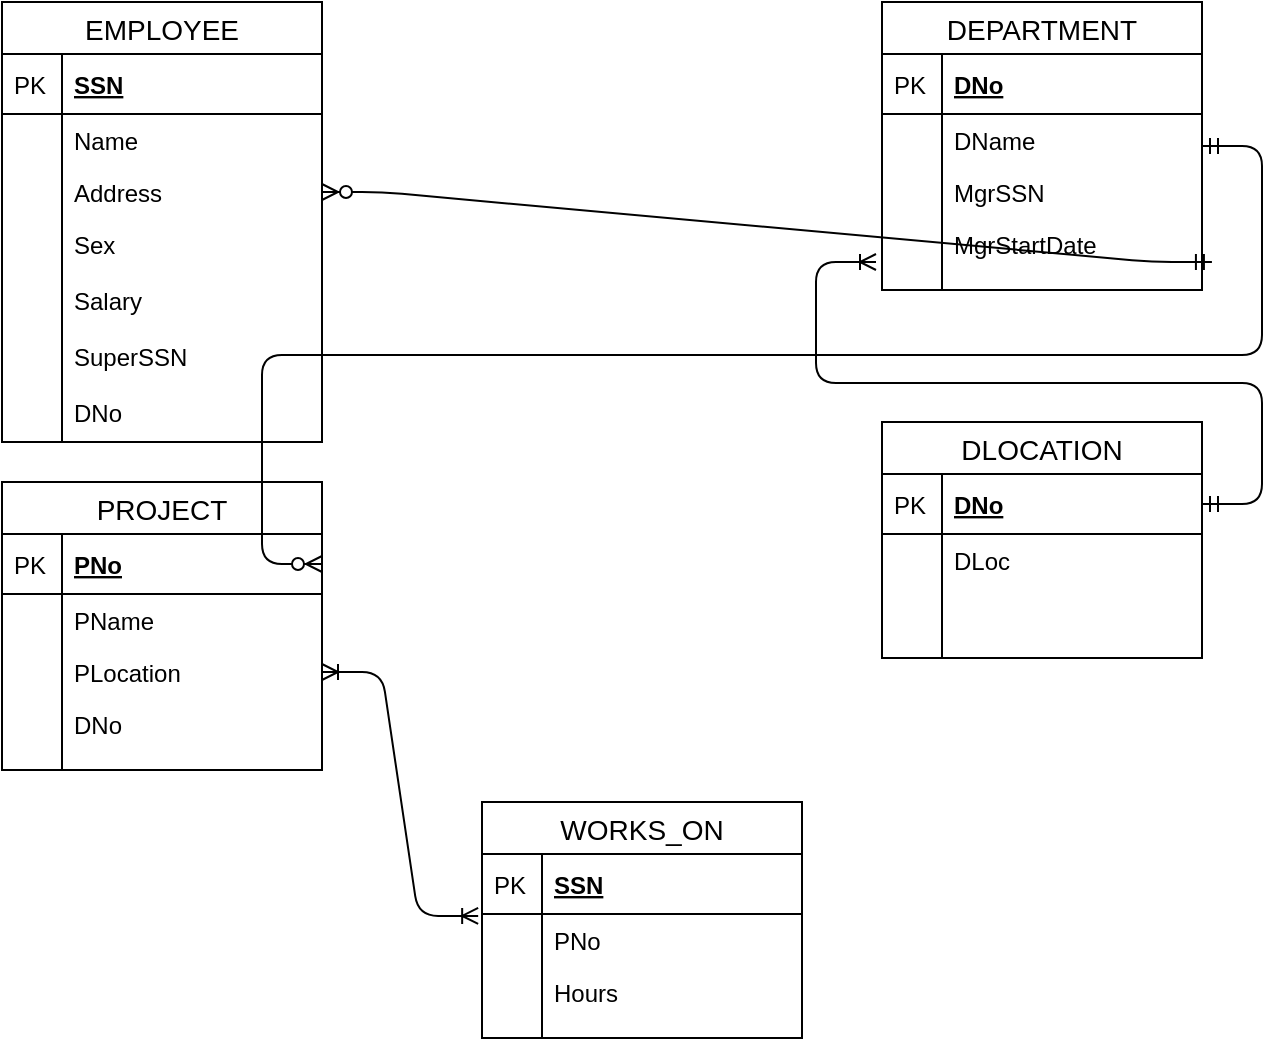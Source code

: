 <mxfile version="13.0.3" type="device"><diagram id="vXq6Pj31tSzFhl0ey8RD" name="Page-1"><mxGraphModel dx="816" dy="504" grid="1" gridSize="10" guides="1" tooltips="1" connect="1" arrows="1" fold="1" page="1" pageScale="1" pageWidth="850" pageHeight="1100" math="0" shadow="0"><root><mxCell id="0"/><mxCell id="1" parent="0"/><mxCell id="fgu2zTStCWvnSSHZ_VWZ-1" value="EMPLOYEE" style="swimlane;fontStyle=0;childLayout=stackLayout;horizontal=1;startSize=26;horizontalStack=0;resizeParent=1;resizeParentMax=0;resizeLast=0;collapsible=1;marginBottom=0;align=center;fontSize=14;" vertex="1" parent="1"><mxGeometry x="40" y="40" width="160" height="220" as="geometry"/></mxCell><mxCell id="fgu2zTStCWvnSSHZ_VWZ-2" value="SSN" style="shape=partialRectangle;top=0;left=0;right=0;bottom=1;align=left;verticalAlign=middle;fillColor=none;spacingLeft=34;spacingRight=4;overflow=hidden;rotatable=0;points=[[0,0.5],[1,0.5]];portConstraint=eastwest;dropTarget=0;fontStyle=5;fontSize=12;" vertex="1" parent="fgu2zTStCWvnSSHZ_VWZ-1"><mxGeometry y="26" width="160" height="30" as="geometry"/></mxCell><mxCell id="fgu2zTStCWvnSSHZ_VWZ-3" value="PK" style="shape=partialRectangle;top=0;left=0;bottom=0;fillColor=none;align=left;verticalAlign=middle;spacingLeft=4;spacingRight=4;overflow=hidden;rotatable=0;points=[];portConstraint=eastwest;part=1;fontSize=12;" vertex="1" connectable="0" parent="fgu2zTStCWvnSSHZ_VWZ-2"><mxGeometry width="30" height="30" as="geometry"/></mxCell><mxCell id="fgu2zTStCWvnSSHZ_VWZ-4" value="Name" style="shape=partialRectangle;top=0;left=0;right=0;bottom=0;align=left;verticalAlign=top;fillColor=none;spacingLeft=34;spacingRight=4;overflow=hidden;rotatable=0;points=[[0,0.5],[1,0.5]];portConstraint=eastwest;dropTarget=0;fontSize=12;" vertex="1" parent="fgu2zTStCWvnSSHZ_VWZ-1"><mxGeometry y="56" width="160" height="26" as="geometry"/></mxCell><mxCell id="fgu2zTStCWvnSSHZ_VWZ-5" value="" style="shape=partialRectangle;top=0;left=0;bottom=0;fillColor=none;align=left;verticalAlign=top;spacingLeft=4;spacingRight=4;overflow=hidden;rotatable=0;points=[];portConstraint=eastwest;part=1;fontSize=12;" vertex="1" connectable="0" parent="fgu2zTStCWvnSSHZ_VWZ-4"><mxGeometry width="30" height="26" as="geometry"/></mxCell><mxCell id="fgu2zTStCWvnSSHZ_VWZ-6" value="Address" style="shape=partialRectangle;top=0;left=0;right=0;bottom=0;align=left;verticalAlign=top;fillColor=none;spacingLeft=34;spacingRight=4;overflow=hidden;rotatable=0;points=[[0,0.5],[1,0.5]];portConstraint=eastwest;dropTarget=0;fontSize=12;" vertex="1" parent="fgu2zTStCWvnSSHZ_VWZ-1"><mxGeometry y="82" width="160" height="26" as="geometry"/></mxCell><mxCell id="fgu2zTStCWvnSSHZ_VWZ-7" value="" style="shape=partialRectangle;top=0;left=0;bottom=0;fillColor=none;align=left;verticalAlign=top;spacingLeft=4;spacingRight=4;overflow=hidden;rotatable=0;points=[];portConstraint=eastwest;part=1;fontSize=12;" vertex="1" connectable="0" parent="fgu2zTStCWvnSSHZ_VWZ-6"><mxGeometry width="30" height="26" as="geometry"/></mxCell><mxCell id="fgu2zTStCWvnSSHZ_VWZ-8" value="Sex&#10;&#10;Salary&#10;&#10;SuperSSN&#10;&#10;DNo&#10;&#10;" style="shape=partialRectangle;top=0;left=0;right=0;bottom=0;align=left;verticalAlign=top;fillColor=none;spacingLeft=34;spacingRight=4;overflow=hidden;rotatable=0;points=[[0,0.5],[1,0.5]];portConstraint=eastwest;dropTarget=0;fontSize=12;" vertex="1" parent="fgu2zTStCWvnSSHZ_VWZ-1"><mxGeometry y="108" width="160" height="112" as="geometry"/></mxCell><mxCell id="fgu2zTStCWvnSSHZ_VWZ-9" value="" style="shape=partialRectangle;top=0;left=0;bottom=0;fillColor=none;align=left;verticalAlign=top;spacingLeft=4;spacingRight=4;overflow=hidden;rotatable=0;points=[];portConstraint=eastwest;part=1;fontSize=12;" vertex="1" connectable="0" parent="fgu2zTStCWvnSSHZ_VWZ-8"><mxGeometry width="30" height="112" as="geometry"/></mxCell><mxCell id="fgu2zTStCWvnSSHZ_VWZ-14" value="DEPARTMENT" style="swimlane;fontStyle=0;childLayout=stackLayout;horizontal=1;startSize=26;horizontalStack=0;resizeParent=1;resizeParentMax=0;resizeLast=0;collapsible=1;marginBottom=0;align=center;fontSize=14;" vertex="1" parent="1"><mxGeometry x="480" y="40" width="160" height="144" as="geometry"/></mxCell><mxCell id="fgu2zTStCWvnSSHZ_VWZ-15" value="DNo" style="shape=partialRectangle;top=0;left=0;right=0;bottom=1;align=left;verticalAlign=middle;fillColor=none;spacingLeft=34;spacingRight=4;overflow=hidden;rotatable=0;points=[[0,0.5],[1,0.5]];portConstraint=eastwest;dropTarget=0;fontStyle=5;fontSize=12;" vertex="1" parent="fgu2zTStCWvnSSHZ_VWZ-14"><mxGeometry y="26" width="160" height="30" as="geometry"/></mxCell><mxCell id="fgu2zTStCWvnSSHZ_VWZ-16" value="PK" style="shape=partialRectangle;top=0;left=0;bottom=0;fillColor=none;align=left;verticalAlign=middle;spacingLeft=4;spacingRight=4;overflow=hidden;rotatable=0;points=[];portConstraint=eastwest;part=1;fontSize=12;" vertex="1" connectable="0" parent="fgu2zTStCWvnSSHZ_VWZ-15"><mxGeometry width="30" height="30" as="geometry"/></mxCell><mxCell id="fgu2zTStCWvnSSHZ_VWZ-17" value="DName" style="shape=partialRectangle;top=0;left=0;right=0;bottom=0;align=left;verticalAlign=top;fillColor=none;spacingLeft=34;spacingRight=4;overflow=hidden;rotatable=0;points=[[0,0.5],[1,0.5]];portConstraint=eastwest;dropTarget=0;fontSize=12;" vertex="1" parent="fgu2zTStCWvnSSHZ_VWZ-14"><mxGeometry y="56" width="160" height="26" as="geometry"/></mxCell><mxCell id="fgu2zTStCWvnSSHZ_VWZ-18" value="" style="shape=partialRectangle;top=0;left=0;bottom=0;fillColor=none;align=left;verticalAlign=top;spacingLeft=4;spacingRight=4;overflow=hidden;rotatable=0;points=[];portConstraint=eastwest;part=1;fontSize=12;" vertex="1" connectable="0" parent="fgu2zTStCWvnSSHZ_VWZ-17"><mxGeometry width="30" height="26" as="geometry"/></mxCell><mxCell id="fgu2zTStCWvnSSHZ_VWZ-19" value="MgrSSN" style="shape=partialRectangle;top=0;left=0;right=0;bottom=0;align=left;verticalAlign=top;fillColor=none;spacingLeft=34;spacingRight=4;overflow=hidden;rotatable=0;points=[[0,0.5],[1,0.5]];portConstraint=eastwest;dropTarget=0;fontSize=12;" vertex="1" parent="fgu2zTStCWvnSSHZ_VWZ-14"><mxGeometry y="82" width="160" height="26" as="geometry"/></mxCell><mxCell id="fgu2zTStCWvnSSHZ_VWZ-20" value="" style="shape=partialRectangle;top=0;left=0;bottom=0;fillColor=none;align=left;verticalAlign=top;spacingLeft=4;spacingRight=4;overflow=hidden;rotatable=0;points=[];portConstraint=eastwest;part=1;fontSize=12;" vertex="1" connectable="0" parent="fgu2zTStCWvnSSHZ_VWZ-19"><mxGeometry width="30" height="26" as="geometry"/></mxCell><mxCell id="fgu2zTStCWvnSSHZ_VWZ-21" value="MgrStartDate" style="shape=partialRectangle;top=0;left=0;right=0;bottom=0;align=left;verticalAlign=top;fillColor=none;spacingLeft=34;spacingRight=4;overflow=hidden;rotatable=0;points=[[0,0.5],[1,0.5]];portConstraint=eastwest;dropTarget=0;fontSize=12;" vertex="1" parent="fgu2zTStCWvnSSHZ_VWZ-14"><mxGeometry y="108" width="160" height="26" as="geometry"/></mxCell><mxCell id="fgu2zTStCWvnSSHZ_VWZ-22" value="" style="shape=partialRectangle;top=0;left=0;bottom=0;fillColor=none;align=left;verticalAlign=top;spacingLeft=4;spacingRight=4;overflow=hidden;rotatable=0;points=[];portConstraint=eastwest;part=1;fontSize=12;" vertex="1" connectable="0" parent="fgu2zTStCWvnSSHZ_VWZ-21"><mxGeometry width="30" height="26" as="geometry"/></mxCell><mxCell id="fgu2zTStCWvnSSHZ_VWZ-23" value="" style="shape=partialRectangle;top=0;left=0;right=0;bottom=0;align=left;verticalAlign=top;fillColor=none;spacingLeft=34;spacingRight=4;overflow=hidden;rotatable=0;points=[[0,0.5],[1,0.5]];portConstraint=eastwest;dropTarget=0;fontSize=12;" vertex="1" parent="fgu2zTStCWvnSSHZ_VWZ-14"><mxGeometry y="134" width="160" height="10" as="geometry"/></mxCell><mxCell id="fgu2zTStCWvnSSHZ_VWZ-24" value="" style="shape=partialRectangle;top=0;left=0;bottom=0;fillColor=none;align=left;verticalAlign=top;spacingLeft=4;spacingRight=4;overflow=hidden;rotatable=0;points=[];portConstraint=eastwest;part=1;fontSize=12;" vertex="1" connectable="0" parent="fgu2zTStCWvnSSHZ_VWZ-23"><mxGeometry width="30" height="10" as="geometry"/></mxCell><mxCell id="fgu2zTStCWvnSSHZ_VWZ-26" value="DLOCATION" style="swimlane;fontStyle=0;childLayout=stackLayout;horizontal=1;startSize=26;horizontalStack=0;resizeParent=1;resizeParentMax=0;resizeLast=0;collapsible=1;marginBottom=0;align=center;fontSize=14;" vertex="1" parent="1"><mxGeometry x="480" y="250" width="160" height="118" as="geometry"/></mxCell><mxCell id="fgu2zTStCWvnSSHZ_VWZ-27" value="DNo" style="shape=partialRectangle;top=0;left=0;right=0;bottom=1;align=left;verticalAlign=middle;fillColor=none;spacingLeft=34;spacingRight=4;overflow=hidden;rotatable=0;points=[[0,0.5],[1,0.5]];portConstraint=eastwest;dropTarget=0;fontStyle=5;fontSize=12;" vertex="1" parent="fgu2zTStCWvnSSHZ_VWZ-26"><mxGeometry y="26" width="160" height="30" as="geometry"/></mxCell><mxCell id="fgu2zTStCWvnSSHZ_VWZ-28" value="PK" style="shape=partialRectangle;top=0;left=0;bottom=0;fillColor=none;align=left;verticalAlign=middle;spacingLeft=4;spacingRight=4;overflow=hidden;rotatable=0;points=[];portConstraint=eastwest;part=1;fontSize=12;" vertex="1" connectable="0" parent="fgu2zTStCWvnSSHZ_VWZ-27"><mxGeometry width="30" height="30" as="geometry"/></mxCell><mxCell id="fgu2zTStCWvnSSHZ_VWZ-29" value="DLoc" style="shape=partialRectangle;top=0;left=0;right=0;bottom=0;align=left;verticalAlign=top;fillColor=none;spacingLeft=34;spacingRight=4;overflow=hidden;rotatable=0;points=[[0,0.5],[1,0.5]];portConstraint=eastwest;dropTarget=0;fontSize=12;" vertex="1" parent="fgu2zTStCWvnSSHZ_VWZ-26"><mxGeometry y="56" width="160" height="26" as="geometry"/></mxCell><mxCell id="fgu2zTStCWvnSSHZ_VWZ-30" value="" style="shape=partialRectangle;top=0;left=0;bottom=0;fillColor=none;align=left;verticalAlign=top;spacingLeft=4;spacingRight=4;overflow=hidden;rotatable=0;points=[];portConstraint=eastwest;part=1;fontSize=12;" vertex="1" connectable="0" parent="fgu2zTStCWvnSSHZ_VWZ-29"><mxGeometry width="30" height="26" as="geometry"/></mxCell><mxCell id="fgu2zTStCWvnSSHZ_VWZ-31" value="" style="shape=partialRectangle;top=0;left=0;right=0;bottom=0;align=left;verticalAlign=top;fillColor=none;spacingLeft=34;spacingRight=4;overflow=hidden;rotatable=0;points=[[0,0.5],[1,0.5]];portConstraint=eastwest;dropTarget=0;fontSize=12;" vertex="1" parent="fgu2zTStCWvnSSHZ_VWZ-26"><mxGeometry y="82" width="160" height="26" as="geometry"/></mxCell><mxCell id="fgu2zTStCWvnSSHZ_VWZ-32" value="" style="shape=partialRectangle;top=0;left=0;bottom=0;fillColor=none;align=left;verticalAlign=top;spacingLeft=4;spacingRight=4;overflow=hidden;rotatable=0;points=[];portConstraint=eastwest;part=1;fontSize=12;" vertex="1" connectable="0" parent="fgu2zTStCWvnSSHZ_VWZ-31"><mxGeometry width="30" height="26" as="geometry"/></mxCell><mxCell id="fgu2zTStCWvnSSHZ_VWZ-35" value="" style="shape=partialRectangle;top=0;left=0;right=0;bottom=0;align=left;verticalAlign=top;fillColor=none;spacingLeft=34;spacingRight=4;overflow=hidden;rotatable=0;points=[[0,0.5],[1,0.5]];portConstraint=eastwest;dropTarget=0;fontSize=12;" vertex="1" parent="fgu2zTStCWvnSSHZ_VWZ-26"><mxGeometry y="108" width="160" height="10" as="geometry"/></mxCell><mxCell id="fgu2zTStCWvnSSHZ_VWZ-36" value="" style="shape=partialRectangle;top=0;left=0;bottom=0;fillColor=none;align=left;verticalAlign=top;spacingLeft=4;spacingRight=4;overflow=hidden;rotatable=0;points=[];portConstraint=eastwest;part=1;fontSize=12;" vertex="1" connectable="0" parent="fgu2zTStCWvnSSHZ_VWZ-35"><mxGeometry width="30" height="10" as="geometry"/></mxCell><mxCell id="fgu2zTStCWvnSSHZ_VWZ-37" value="PROJECT" style="swimlane;fontStyle=0;childLayout=stackLayout;horizontal=1;startSize=26;horizontalStack=0;resizeParent=1;resizeParentMax=0;resizeLast=0;collapsible=1;marginBottom=0;align=center;fontSize=14;" vertex="1" parent="1"><mxGeometry x="40" y="280" width="160" height="144" as="geometry"/></mxCell><mxCell id="fgu2zTStCWvnSSHZ_VWZ-63" value="PNo" style="shape=partialRectangle;top=0;left=0;right=0;bottom=1;align=left;verticalAlign=middle;fillColor=none;spacingLeft=34;spacingRight=4;overflow=hidden;rotatable=0;points=[[0,0.5],[1,0.5]];portConstraint=eastwest;dropTarget=0;fontStyle=5;fontSize=12;" vertex="1" parent="fgu2zTStCWvnSSHZ_VWZ-37"><mxGeometry y="26" width="160" height="30" as="geometry"/></mxCell><mxCell id="fgu2zTStCWvnSSHZ_VWZ-64" value="PK" style="shape=partialRectangle;top=0;left=0;bottom=0;fillColor=none;align=left;verticalAlign=middle;spacingLeft=4;spacingRight=4;overflow=hidden;rotatable=0;points=[];portConstraint=eastwest;part=1;fontSize=12;" vertex="1" connectable="0" parent="fgu2zTStCWvnSSHZ_VWZ-63"><mxGeometry width="30" height="30" as="geometry"/></mxCell><mxCell id="fgu2zTStCWvnSSHZ_VWZ-40" value="PName" style="shape=partialRectangle;top=0;left=0;right=0;bottom=0;align=left;verticalAlign=top;fillColor=none;spacingLeft=34;spacingRight=4;overflow=hidden;rotatable=0;points=[[0,0.5],[1,0.5]];portConstraint=eastwest;dropTarget=0;fontSize=12;" vertex="1" parent="fgu2zTStCWvnSSHZ_VWZ-37"><mxGeometry y="56" width="160" height="26" as="geometry"/></mxCell><mxCell id="fgu2zTStCWvnSSHZ_VWZ-41" value="" style="shape=partialRectangle;top=0;left=0;bottom=0;fillColor=none;align=left;verticalAlign=top;spacingLeft=4;spacingRight=4;overflow=hidden;rotatable=0;points=[];portConstraint=eastwest;part=1;fontSize=12;" vertex="1" connectable="0" parent="fgu2zTStCWvnSSHZ_VWZ-40"><mxGeometry width="30" height="26" as="geometry"/></mxCell><mxCell id="fgu2zTStCWvnSSHZ_VWZ-42" value="PLocation" style="shape=partialRectangle;top=0;left=0;right=0;bottom=0;align=left;verticalAlign=top;fillColor=none;spacingLeft=34;spacingRight=4;overflow=hidden;rotatable=0;points=[[0,0.5],[1,0.5]];portConstraint=eastwest;dropTarget=0;fontSize=12;" vertex="1" parent="fgu2zTStCWvnSSHZ_VWZ-37"><mxGeometry y="82" width="160" height="26" as="geometry"/></mxCell><mxCell id="fgu2zTStCWvnSSHZ_VWZ-43" value="" style="shape=partialRectangle;top=0;left=0;bottom=0;fillColor=none;align=left;verticalAlign=top;spacingLeft=4;spacingRight=4;overflow=hidden;rotatable=0;points=[];portConstraint=eastwest;part=1;fontSize=12;" vertex="1" connectable="0" parent="fgu2zTStCWvnSSHZ_VWZ-42"><mxGeometry width="30" height="26" as="geometry"/></mxCell><mxCell id="fgu2zTStCWvnSSHZ_VWZ-44" value="DNo" style="shape=partialRectangle;top=0;left=0;right=0;bottom=0;align=left;verticalAlign=top;fillColor=none;spacingLeft=34;spacingRight=4;overflow=hidden;rotatable=0;points=[[0,0.5],[1,0.5]];portConstraint=eastwest;dropTarget=0;fontSize=12;" vertex="1" parent="fgu2zTStCWvnSSHZ_VWZ-37"><mxGeometry y="108" width="160" height="26" as="geometry"/></mxCell><mxCell id="fgu2zTStCWvnSSHZ_VWZ-45" value="" style="shape=partialRectangle;top=0;left=0;bottom=0;fillColor=none;align=left;verticalAlign=top;spacingLeft=4;spacingRight=4;overflow=hidden;rotatable=0;points=[];portConstraint=eastwest;part=1;fontSize=12;" vertex="1" connectable="0" parent="fgu2zTStCWvnSSHZ_VWZ-44"><mxGeometry width="30" height="26" as="geometry"/></mxCell><mxCell id="fgu2zTStCWvnSSHZ_VWZ-46" value="" style="shape=partialRectangle;top=0;left=0;right=0;bottom=0;align=left;verticalAlign=top;fillColor=none;spacingLeft=34;spacingRight=4;overflow=hidden;rotatable=0;points=[[0,0.5],[1,0.5]];portConstraint=eastwest;dropTarget=0;fontSize=12;" vertex="1" parent="fgu2zTStCWvnSSHZ_VWZ-37"><mxGeometry y="134" width="160" height="10" as="geometry"/></mxCell><mxCell id="fgu2zTStCWvnSSHZ_VWZ-47" value="" style="shape=partialRectangle;top=0;left=0;bottom=0;fillColor=none;align=left;verticalAlign=top;spacingLeft=4;spacingRight=4;overflow=hidden;rotatable=0;points=[];portConstraint=eastwest;part=1;fontSize=12;" vertex="1" connectable="0" parent="fgu2zTStCWvnSSHZ_VWZ-46"><mxGeometry width="30" height="10" as="geometry"/></mxCell><mxCell id="fgu2zTStCWvnSSHZ_VWZ-48" value="WORKS_ON" style="swimlane;fontStyle=0;childLayout=stackLayout;horizontal=1;startSize=26;horizontalStack=0;resizeParent=1;resizeParentMax=0;resizeLast=0;collapsible=1;marginBottom=0;align=center;fontSize=14;" vertex="1" parent="1"><mxGeometry x="280" y="440" width="160" height="118" as="geometry"/></mxCell><mxCell id="fgu2zTStCWvnSSHZ_VWZ-49" value="SSN" style="shape=partialRectangle;top=0;left=0;right=0;bottom=1;align=left;verticalAlign=middle;fillColor=none;spacingLeft=34;spacingRight=4;overflow=hidden;rotatable=0;points=[[0,0.5],[1,0.5]];portConstraint=eastwest;dropTarget=0;fontStyle=5;fontSize=12;" vertex="1" parent="fgu2zTStCWvnSSHZ_VWZ-48"><mxGeometry y="26" width="160" height="30" as="geometry"/></mxCell><mxCell id="fgu2zTStCWvnSSHZ_VWZ-50" value="PK" style="shape=partialRectangle;top=0;left=0;bottom=0;fillColor=none;align=left;verticalAlign=middle;spacingLeft=4;spacingRight=4;overflow=hidden;rotatable=0;points=[];portConstraint=eastwest;part=1;fontSize=12;" vertex="1" connectable="0" parent="fgu2zTStCWvnSSHZ_VWZ-49"><mxGeometry width="30" height="30" as="geometry"/></mxCell><mxCell id="fgu2zTStCWvnSSHZ_VWZ-51" value="PNo" style="shape=partialRectangle;top=0;left=0;right=0;bottom=0;align=left;verticalAlign=top;fillColor=none;spacingLeft=34;spacingRight=4;overflow=hidden;rotatable=0;points=[[0,0.5],[1,0.5]];portConstraint=eastwest;dropTarget=0;fontSize=12;" vertex="1" parent="fgu2zTStCWvnSSHZ_VWZ-48"><mxGeometry y="56" width="160" height="26" as="geometry"/></mxCell><mxCell id="fgu2zTStCWvnSSHZ_VWZ-52" value="" style="shape=partialRectangle;top=0;left=0;bottom=0;fillColor=none;align=left;verticalAlign=top;spacingLeft=4;spacingRight=4;overflow=hidden;rotatable=0;points=[];portConstraint=eastwest;part=1;fontSize=12;" vertex="1" connectable="0" parent="fgu2zTStCWvnSSHZ_VWZ-51"><mxGeometry width="30" height="26" as="geometry"/></mxCell><mxCell id="fgu2zTStCWvnSSHZ_VWZ-53" value="Hours" style="shape=partialRectangle;top=0;left=0;right=0;bottom=0;align=left;verticalAlign=top;fillColor=none;spacingLeft=34;spacingRight=4;overflow=hidden;rotatable=0;points=[[0,0.5],[1,0.5]];portConstraint=eastwest;dropTarget=0;fontSize=12;" vertex="1" parent="fgu2zTStCWvnSSHZ_VWZ-48"><mxGeometry y="82" width="160" height="26" as="geometry"/></mxCell><mxCell id="fgu2zTStCWvnSSHZ_VWZ-54" value="" style="shape=partialRectangle;top=0;left=0;bottom=0;fillColor=none;align=left;verticalAlign=top;spacingLeft=4;spacingRight=4;overflow=hidden;rotatable=0;points=[];portConstraint=eastwest;part=1;fontSize=12;" vertex="1" connectable="0" parent="fgu2zTStCWvnSSHZ_VWZ-53"><mxGeometry width="30" height="26" as="geometry"/></mxCell><mxCell id="fgu2zTStCWvnSSHZ_VWZ-57" value="" style="shape=partialRectangle;top=0;left=0;right=0;bottom=0;align=left;verticalAlign=top;fillColor=none;spacingLeft=34;spacingRight=4;overflow=hidden;rotatable=0;points=[[0,0.5],[1,0.5]];portConstraint=eastwest;dropTarget=0;fontSize=12;" vertex="1" parent="fgu2zTStCWvnSSHZ_VWZ-48"><mxGeometry y="108" width="160" height="10" as="geometry"/></mxCell><mxCell id="fgu2zTStCWvnSSHZ_VWZ-58" value="" style="shape=partialRectangle;top=0;left=0;bottom=0;fillColor=none;align=left;verticalAlign=top;spacingLeft=4;spacingRight=4;overflow=hidden;rotatable=0;points=[];portConstraint=eastwest;part=1;fontSize=12;" vertex="1" connectable="0" parent="fgu2zTStCWvnSSHZ_VWZ-57"><mxGeometry width="30" height="10" as="geometry"/></mxCell><mxCell id="fgu2zTStCWvnSSHZ_VWZ-59" value="" style="edgeStyle=entityRelationEdgeStyle;fontSize=12;html=1;endArrow=ERzeroToMany;startArrow=ERmandOne;entryX=1;entryY=0.5;entryDx=0;entryDy=0;exitX=1.031;exitY=-0.4;exitDx=0;exitDy=0;exitPerimeter=0;" edge="1" parent="1" source="fgu2zTStCWvnSSHZ_VWZ-23" target="fgu2zTStCWvnSSHZ_VWZ-6"><mxGeometry width="100" height="100" relative="1" as="geometry"><mxPoint x="325" y="240" as="sourcePoint"/><mxPoint x="425" y="140" as="targetPoint"/></mxGeometry></mxCell><mxCell id="fgu2zTStCWvnSSHZ_VWZ-65" value="" style="edgeStyle=entityRelationEdgeStyle;fontSize=12;html=1;endArrow=ERzeroToMany;startArrow=ERmandOne;" edge="1" parent="1" source="fgu2zTStCWvnSSHZ_VWZ-14"><mxGeometry width="100" height="100" relative="1" as="geometry"><mxPoint x="370" y="260" as="sourcePoint"/><mxPoint x="200" y="321" as="targetPoint"/></mxGeometry></mxCell><mxCell id="fgu2zTStCWvnSSHZ_VWZ-69" value="" style="edgeStyle=entityRelationEdgeStyle;fontSize=12;html=1;endArrow=ERoneToMany;startArrow=ERmandOne;exitX=1;exitY=0.5;exitDx=0;exitDy=0;" edge="1" parent="1" source="fgu2zTStCWvnSSHZ_VWZ-27"><mxGeometry width="100" height="100" relative="1" as="geometry"><mxPoint x="370" y="260" as="sourcePoint"/><mxPoint x="477" y="170" as="targetPoint"/></mxGeometry></mxCell><mxCell id="fgu2zTStCWvnSSHZ_VWZ-72" value="" style="edgeStyle=entityRelationEdgeStyle;fontSize=12;html=1;endArrow=ERoneToMany;startArrow=ERoneToMany;exitX=1;exitY=0.5;exitDx=0;exitDy=0;entryX=-0.012;entryY=0.038;entryDx=0;entryDy=0;entryPerimeter=0;" edge="1" parent="1" source="fgu2zTStCWvnSSHZ_VWZ-42" target="fgu2zTStCWvnSSHZ_VWZ-51"><mxGeometry width="100" height="100" relative="1" as="geometry"><mxPoint x="370" y="360" as="sourcePoint"/><mxPoint x="470" y="260" as="targetPoint"/></mxGeometry></mxCell></root></mxGraphModel></diagram></mxfile>